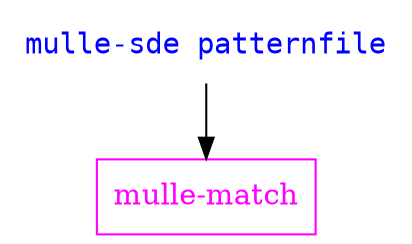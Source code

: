 digraph G {
    graph [rankdir = TD];

    node[shape=record];

    "mulle-sde patternfile"  [ label="mulle-sde patternfile", shape="none", fontname="monospace", fontcolor="blue"]

    "mulle-sde patternfile"  -> "mulle-match"

    "mulle-match" [ color="magenta", fontcolor="magenta"]
}
